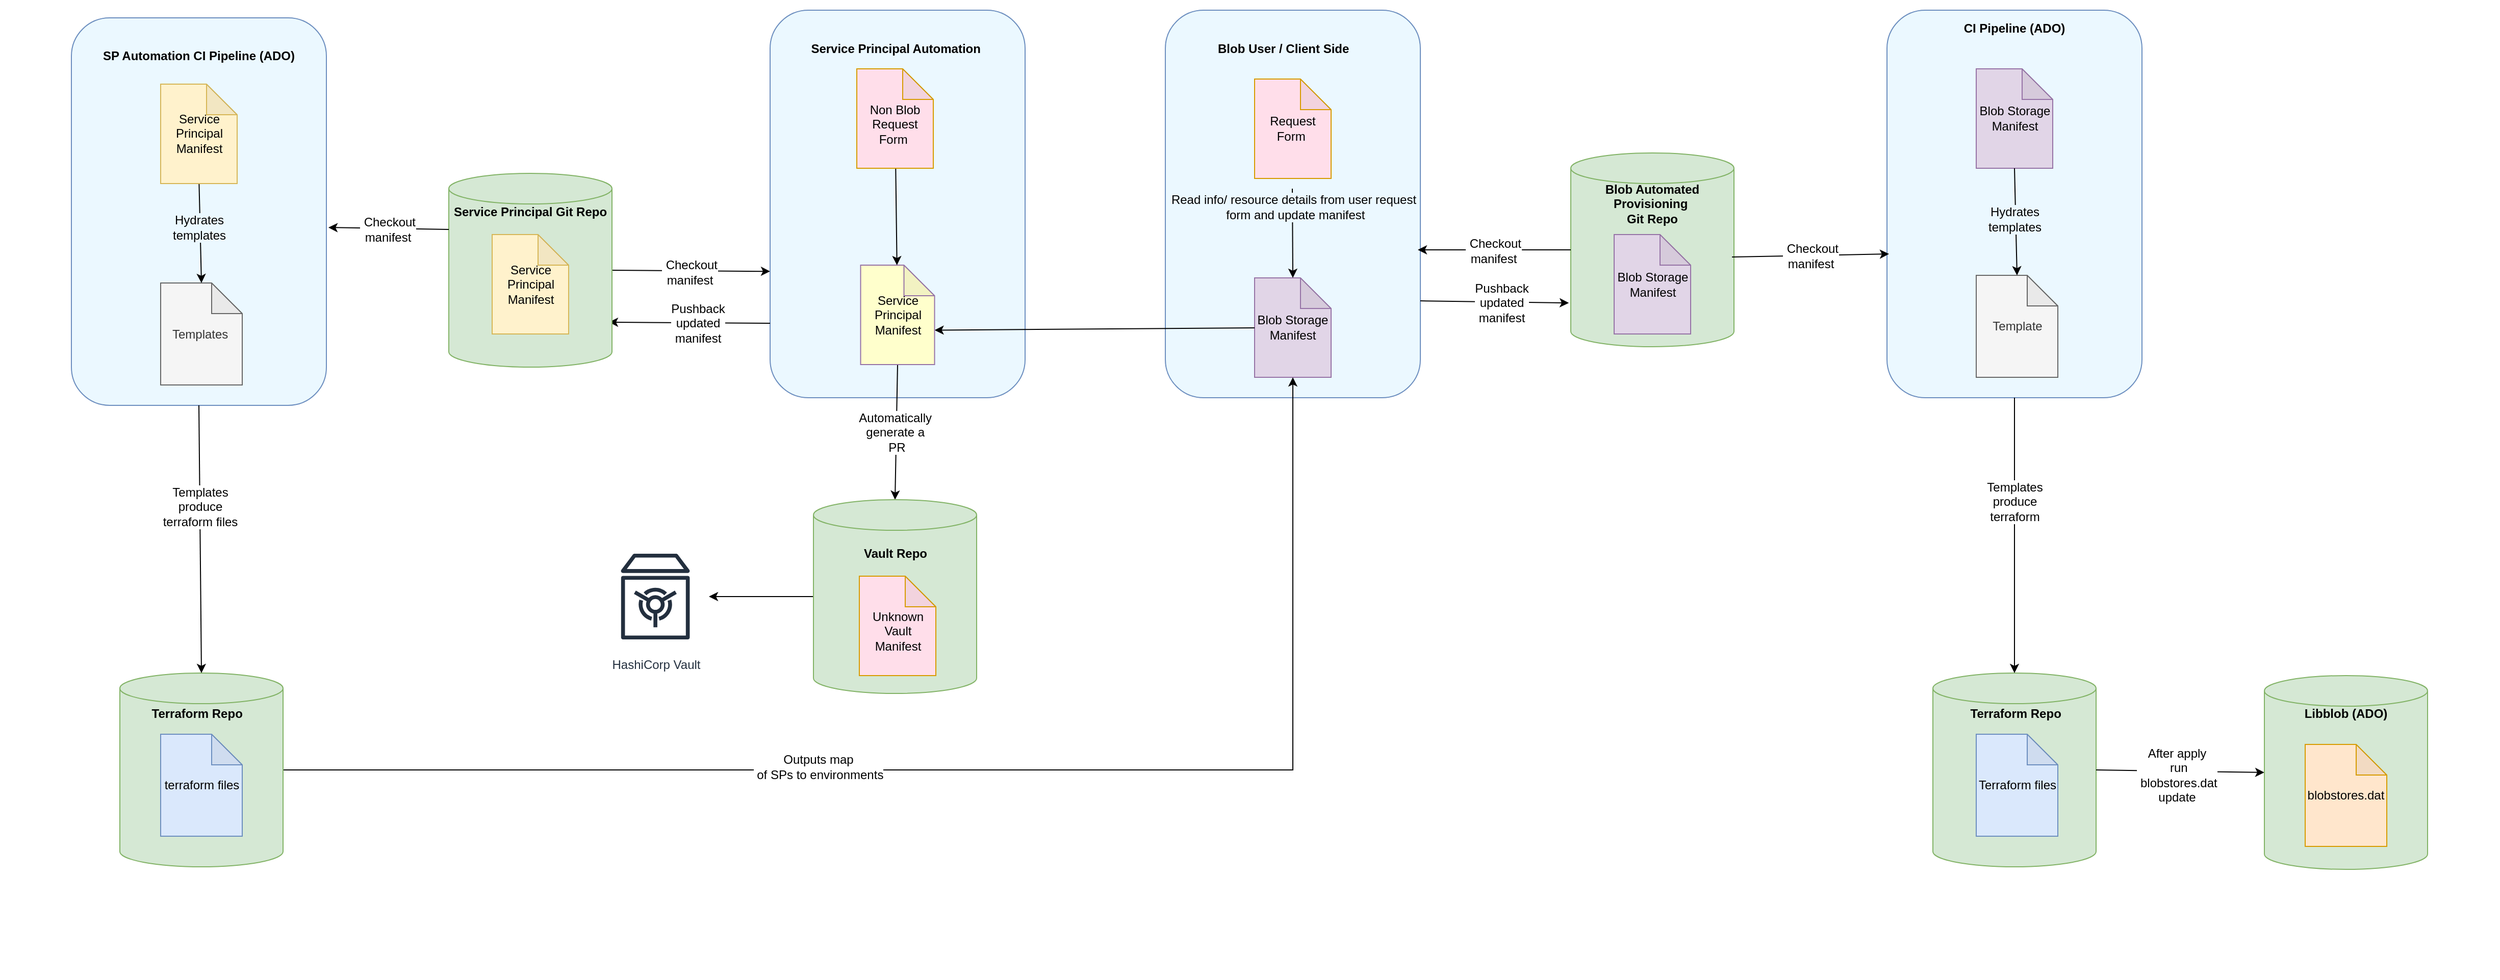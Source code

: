 <mxfile version="20.3.6" type="github">
  <diagram id="5fx1KnYHxtjRHMJQop8Q" name="Page-1">
    <mxGraphModel dx="2912" dy="1065" grid="1" gridSize="10" guides="1" tooltips="1" connect="1" arrows="1" fold="1" page="1" pageScale="1" pageWidth="850" pageHeight="1100" background="#ffffff" math="0" shadow="0">
      <root>
        <mxCell id="0" />
        <mxCell id="1" parent="0" />
        <mxCell id="97Ysu-zJNFPGAkoGWPqu-56" value="" style="rounded=0;whiteSpace=wrap;html=1;labelBackgroundColor=none;strokeColor=none;fontSize=12;" parent="1" vertex="1">
          <mxGeometry x="-800" y="110" width="2450" height="960" as="geometry" />
        </mxCell>
        <mxCell id="1xDmvpwKd0i19dfhEDCs-4" value="" style="rounded=1;whiteSpace=wrap;html=1;fontStyle=1;strokeColor=#6c8ebf;fillColor=#EBF8FF;fontSize=12;" parent="1" vertex="1">
          <mxGeometry x="-45" y="120" width="250" height="380" as="geometry" />
        </mxCell>
        <mxCell id="97Ysu-zJNFPGAkoGWPqu-46" value="" style="rounded=1;whiteSpace=wrap;html=1;fontStyle=1;strokeColor=#6c8ebf;fillColor=#EBF8FF;fontSize=12;" parent="1" vertex="1">
          <mxGeometry x="342.5" y="120" width="250" height="380" as="geometry" />
        </mxCell>
        <mxCell id="97Ysu-zJNFPGAkoGWPqu-33" value="" style="shape=cylinder3;whiteSpace=wrap;html=1;boundedLbl=1;backgroundOutline=1;size=15;fillColor=#d5e8d4;strokeColor=#82b366;fontSize=12;" parent="1" vertex="1">
          <mxGeometry x="1095" y="770" width="160" height="190" as="geometry" />
        </mxCell>
        <mxCell id="97Ysu-zJNFPGAkoGWPqu-1" value="" style="shape=cylinder3;whiteSpace=wrap;html=1;boundedLbl=1;backgroundOutline=1;size=15;fillColor=#d5e8d4;strokeColor=#82b366;fontSize=12;" parent="1" vertex="1">
          <mxGeometry x="740" y="260" width="160" height="190" as="geometry" />
        </mxCell>
        <mxCell id="97Ysu-zJNFPGAkoGWPqu-2" value="&lt;h5 style=&quot;font-size: 12px;&quot;&gt;Blob Automated Provisioning&amp;nbsp;&lt;br style=&quot;font-size: 12px;&quot;&gt;Git Repo&lt;/h5&gt;" style="text;html=1;strokeColor=none;fillColor=none;align=center;verticalAlign=middle;whiteSpace=wrap;rounded=0;fontSize=12;" parent="1" vertex="1">
          <mxGeometry x="740" y="300" width="160" height="20" as="geometry" />
        </mxCell>
        <mxCell id="97Ysu-zJNFPGAkoGWPqu-6" value="&lt;h4 style=&quot;font-size: 12px;&quot;&gt;Blob User / Client Side&amp;nbsp;&lt;/h4&gt;" style="text;html=1;strokeColor=none;fillColor=none;align=center;verticalAlign=middle;whiteSpace=wrap;rounded=0;fontSize=12;" parent="1" vertex="1">
          <mxGeometry x="360" y="147.5" width="200" height="20" as="geometry" />
        </mxCell>
        <mxCell id="97Ysu-zJNFPGAkoGWPqu-7" value="Blob Storage Manifest" style="shape=note;whiteSpace=wrap;html=1;backgroundOutline=1;darkOpacity=0.05;fillColor=#e1d5e7;strokeColor=#9673a6;fontSize=12;" parent="1" vertex="1">
          <mxGeometry x="782.5" y="340" width="75" height="97.5" as="geometry" />
        </mxCell>
        <mxCell id="97Ysu-zJNFPGAkoGWPqu-10" style="edgeStyle=orthogonalEdgeStyle;rounded=0;orthogonalLoop=1;jettySize=auto;html=1;exitX=0.5;exitY=1;exitDx=0;exitDy=0;fontSize=12;" parent="1" edge="1">
          <mxGeometry relative="1" as="geometry">
            <mxPoint x="670" y="350" as="sourcePoint" />
            <mxPoint x="670" y="350" as="targetPoint" />
          </mxGeometry>
        </mxCell>
        <mxCell id="97Ysu-zJNFPGAkoGWPqu-11" value="Blob Storage Manifest" style="shape=note;whiteSpace=wrap;html=1;backgroundOutline=1;darkOpacity=0.05;fillColor=#e1d5e7;strokeColor=#9673a6;fontSize=12;" parent="1" vertex="1">
          <mxGeometry x="430" y="382.5" width="75" height="97.5" as="geometry" />
        </mxCell>
        <mxCell id="97Ysu-zJNFPGAkoGWPqu-12" value="Request Form&amp;nbsp;" style="shape=note;whiteSpace=wrap;html=1;backgroundOutline=1;darkOpacity=0.05;strokeColor=#d79b00;fillColor=#FFDEEA;fontSize=12;" parent="1" vertex="1">
          <mxGeometry x="430" y="187.5" width="75" height="97.5" as="geometry" />
        </mxCell>
        <mxCell id="97Ysu-zJNFPGAkoGWPqu-17" value="" style="rounded=1;whiteSpace=wrap;html=1;fontStyle=1;strokeColor=#6c8ebf;fillColor=#EBF8FF;fontSize=12;" parent="1" vertex="1">
          <mxGeometry x="1050" y="120" width="250" height="380" as="geometry" />
        </mxCell>
        <mxCell id="97Ysu-zJNFPGAkoGWPqu-19" value="" style="endArrow=classic;html=1;exitX=0;exitY=0.5;exitDx=0;exitDy=0;exitPerimeter=0;fontSize=12;" parent="1" edge="1" source="97Ysu-zJNFPGAkoGWPqu-1">
          <mxGeometry width="50" height="50" relative="1" as="geometry">
            <mxPoint x="720" y="358.25" as="sourcePoint" />
            <mxPoint x="590" y="355" as="targetPoint" />
          </mxGeometry>
        </mxCell>
        <mxCell id="97Ysu-zJNFPGAkoGWPqu-62" value="&lt;span style=&quot;font-size: 12px;&quot;&gt;&amp;nbsp;Checkout&lt;/span&gt;&lt;br style=&quot;font-size: 12px;&quot;&gt;&lt;span style=&quot;font-size: 12px;&quot;&gt;manifest&lt;/span&gt;" style="edgeLabel;html=1;align=center;verticalAlign=middle;resizable=0;points=[];fontColor=#000000;labelBackgroundColor=#FFFFFF;fontSize=12;" parent="97Ysu-zJNFPGAkoGWPqu-19" vertex="1" connectable="0">
          <mxGeometry x="0.2" y="1" relative="1" as="geometry">
            <mxPoint x="14" as="offset" />
          </mxGeometry>
        </mxCell>
        <mxCell id="97Ysu-zJNFPGAkoGWPqu-21" value="&lt;span style=&quot;font-size: 12px;&quot;&gt;&amp;nbsp;Checkout&lt;br style=&quot;font-size: 12px;&quot;&gt;manifest&lt;br style=&quot;font-size: 12px;&quot;&gt;&lt;/span&gt;" style="endArrow=classic;html=1;exitX=0.988;exitY=0.537;exitDx=0;exitDy=0;exitPerimeter=0;entryX=0.008;entryY=0.629;entryDx=0;entryDy=0;entryPerimeter=0;fontSize=12;" parent="1" edge="1" target="97Ysu-zJNFPGAkoGWPqu-17" source="97Ysu-zJNFPGAkoGWPqu-1">
          <mxGeometry width="50" height="50" relative="1" as="geometry">
            <mxPoint x="920" y="360" as="sourcePoint" />
            <mxPoint x="1030" y="360" as="targetPoint" />
          </mxGeometry>
        </mxCell>
        <mxCell id="97Ysu-zJNFPGAkoGWPqu-23" value="&lt;h4 style=&quot;font-size: 12px;&quot;&gt;CI Pipeline (ADO)&lt;/h4&gt;" style="text;html=1;strokeColor=none;fillColor=none;align=center;verticalAlign=middle;whiteSpace=wrap;rounded=0;fontSize=12;" parent="1" vertex="1">
          <mxGeometry x="1065" y="127.5" width="220" height="20" as="geometry" />
        </mxCell>
        <mxCell id="97Ysu-zJNFPGAkoGWPqu-24" value="Blob Storage Manifest" style="shape=note;whiteSpace=wrap;html=1;backgroundOutline=1;darkOpacity=0.05;fillColor=#e1d5e7;strokeColor=#9673a6;fontSize=12;" parent="1" vertex="1">
          <mxGeometry x="1137.5" y="177.5" width="75" height="97.5" as="geometry" />
        </mxCell>
        <mxCell id="97Ysu-zJNFPGAkoGWPqu-27" value="Template" style="shape=note;whiteSpace=wrap;html=1;backgroundOutline=1;darkOpacity=0.05;fillColor=#f5f5f5;strokeColor=#666666;fontColor=#333333;fontSize=12;" parent="1" vertex="1">
          <mxGeometry x="1137.5" y="380" width="80" height="100" as="geometry" />
        </mxCell>
        <mxCell id="97Ysu-zJNFPGAkoGWPqu-30" value="" style="endArrow=classic;html=1;exitX=0.5;exitY=1;exitDx=0;exitDy=0;entryX=0.5;entryY=0;entryDx=0;entryDy=0;entryPerimeter=0;fontSize=12;" parent="1" edge="1" target="97Ysu-zJNFPGAkoGWPqu-33" source="97Ysu-zJNFPGAkoGWPqu-17">
          <mxGeometry width="50" height="50" relative="1" as="geometry">
            <mxPoint x="1174.5" y="657.5" as="sourcePoint" />
            <mxPoint x="1174.5" y="747.5" as="targetPoint" />
          </mxGeometry>
        </mxCell>
        <mxCell id="97Ysu-zJNFPGAkoGWPqu-39" value="Templates &lt;br style=&quot;font-size: 12px;&quot;&gt;produce &lt;br style=&quot;font-size: 12px;&quot;&gt;terraform" style="edgeLabel;html=1;align=center;verticalAlign=middle;resizable=0;points=[];fontSize=12;" parent="97Ysu-zJNFPGAkoGWPqu-30" vertex="1" connectable="0">
          <mxGeometry x="-0.244" relative="1" as="geometry">
            <mxPoint as="offset" />
          </mxGeometry>
        </mxCell>
        <mxCell id="97Ysu-zJNFPGAkoGWPqu-32" value="Terraform files" style="shape=note;whiteSpace=wrap;html=1;backgroundOutline=1;darkOpacity=0.05;fillColor=#dae8fc;strokeColor=#6c8ebf;fontSize=12;" parent="1" vertex="1">
          <mxGeometry x="1137.5" y="830" width="80" height="100" as="geometry" />
        </mxCell>
        <mxCell id="97Ysu-zJNFPGAkoGWPqu-34" value="&lt;h5 style=&quot;font-size: 12px;&quot;&gt;Terraform Repo&amp;nbsp;&lt;/h5&gt;" style="text;html=1;strokeColor=none;fillColor=none;align=center;verticalAlign=middle;whiteSpace=wrap;rounded=0;fontSize=12;" parent="1" vertex="1">
          <mxGeometry x="1097.5" y="800" width="160" height="20" as="geometry" />
        </mxCell>
        <mxCell id="97Ysu-zJNFPGAkoGWPqu-41" value="" style="endArrow=classic;html=1;entryX=0.5;entryY=0;entryDx=0;entryDy=0;entryPerimeter=0;fontSize=12;" parent="1" target="97Ysu-zJNFPGAkoGWPqu-11" edge="1">
          <mxGeometry width="50" height="50" relative="1" as="geometry">
            <mxPoint x="467" y="295" as="sourcePoint" />
            <mxPoint x="467" y="375" as="targetPoint" />
          </mxGeometry>
        </mxCell>
        <mxCell id="97Ysu-zJNFPGAkoGWPqu-58" value="&lt;span style=&quot;font-size: 12px;&quot;&gt;Read info/ resource details from user request&lt;br style=&quot;font-size: 12px;&quot;&gt;&amp;nbsp;form&amp;nbsp;&lt;/span&gt;&lt;span style=&quot;font-size: 12px;&quot;&gt;and update manifest&lt;/span&gt;" style="edgeLabel;html=1;align=center;verticalAlign=middle;resizable=0;points=[];fontColor=#000000;labelBackgroundColor=#EBF8FF;fontSize=12;" parent="97Ysu-zJNFPGAkoGWPqu-41" vertex="1" connectable="0">
          <mxGeometry x="-0.2" y="-2" relative="1" as="geometry">
            <mxPoint x="3" y="-17" as="offset" />
          </mxGeometry>
        </mxCell>
        <mxCell id="97Ysu-zJNFPGAkoGWPqu-44" value="" style="endArrow=classic;html=1;entryX=0.5;entryY=0;entryDx=0;entryDy=0;entryPerimeter=0;exitX=0.5;exitY=1;exitDx=0;exitDy=0;exitPerimeter=0;fontSize=12;" parent="1" edge="1" target="97Ysu-zJNFPGAkoGWPqu-27" source="97Ysu-zJNFPGAkoGWPqu-24">
          <mxGeometry width="50" height="50" relative="1" as="geometry">
            <mxPoint x="1174.5" y="280" as="sourcePoint" />
            <mxPoint x="1174.5" y="370" as="targetPoint" />
          </mxGeometry>
        </mxCell>
        <mxCell id="97Ysu-zJNFPGAkoGWPqu-57" value="&lt;span style=&quot;color: rgb(0, 0, 0); font-family: helvetica; font-size: 12px; font-style: normal; font-weight: 400; letter-spacing: normal; text-align: center; text-indent: 0px; text-transform: none; word-spacing: 0px; display: inline; float: none;&quot;&gt;Hydrates&lt;/span&gt;&lt;br style=&quot;color: rgb(0, 0, 0); font-family: helvetica; font-size: 12px; font-style: normal; font-weight: 400; letter-spacing: normal; text-align: center; text-indent: 0px; text-transform: none; word-spacing: 0px;&quot;&gt;&lt;font face=&quot;helvetica&quot; style=&quot;font-size: 12px;&quot;&gt;&lt;span style=&quot;font-size: 12px;&quot;&gt;templates&lt;/span&gt;&lt;/font&gt;" style="edgeLabel;html=1;align=center;verticalAlign=middle;resizable=0;points=[];fontColor=#000000;labelBackgroundColor=#EBF8FF;fontSize=12;" parent="97Ysu-zJNFPGAkoGWPqu-44" vertex="1" connectable="0">
          <mxGeometry x="-0.044" y="-1" relative="1" as="geometry">
            <mxPoint as="offset" />
          </mxGeometry>
        </mxCell>
        <mxCell id="97Ysu-zJNFPGAkoGWPqu-59" value="" style="endArrow=classic;html=1;strokeWidth=1;exitX=1;exitY=0.75;exitDx=0;exitDy=0;entryX=-0.012;entryY=0.774;entryDx=0;entryDy=0;entryPerimeter=0;fontSize=12;" parent="1" edge="1" target="97Ysu-zJNFPGAkoGWPqu-1" source="97Ysu-zJNFPGAkoGWPqu-46">
          <mxGeometry width="50" height="50" relative="1" as="geometry">
            <mxPoint x="610" y="410" as="sourcePoint" />
            <mxPoint x="720" y="410" as="targetPoint" />
          </mxGeometry>
        </mxCell>
        <mxCell id="97Ysu-zJNFPGAkoGWPqu-61" value="Pushback &lt;br style=&quot;font-size: 12px;&quot;&gt;updated &lt;br style=&quot;font-size: 12px;&quot;&gt;manifest" style="edgeLabel;html=1;align=center;verticalAlign=middle;resizable=0;points=[];fontColor=#000000;fontSize=12;" parent="97Ysu-zJNFPGAkoGWPqu-59" vertex="1" connectable="0">
          <mxGeometry x="0.236" relative="1" as="geometry">
            <mxPoint x="-11" as="offset" />
          </mxGeometry>
        </mxCell>
        <mxCell id="sDYXM3PJCPHO03Bxwu59-3" value="&lt;h4 style=&quot;font-size: 12px;&quot;&gt;Service Principal Automation&amp;nbsp;&lt;/h4&gt;" style="text;html=1;strokeColor=none;fillColor=none;align=center;verticalAlign=middle;whiteSpace=wrap;rounded=0;fontSize=12;" parent="1" vertex="1">
          <mxGeometry x="-20" y="147.5" width="200" height="20" as="geometry" />
        </mxCell>
        <mxCell id="1xDmvpwKd0i19dfhEDCs-3" style="rounded=0;orthogonalLoop=1;jettySize=auto;html=1;exitX=0;exitY=0;exitDx=72.5;exitDy=63.75;exitPerimeter=0;startArrow=classic;startFill=1;endArrow=none;endFill=0;fontSize=12;" parent="1" source="sDYXM3PJCPHO03Bxwu59-4" target="97Ysu-zJNFPGAkoGWPqu-11" edge="1">
          <mxGeometry relative="1" as="geometry" />
        </mxCell>
        <mxCell id="v7suImzw2IKG3KuPnK13-8" value="Automatically&amp;nbsp;&lt;br style=&quot;font-size: 12px;&quot;&gt;generate a&amp;nbsp;&lt;br style=&quot;font-size: 12px;&quot;&gt;PR" style="edgeStyle=none;rounded=0;orthogonalLoop=1;jettySize=auto;html=1;exitX=0.5;exitY=1;exitDx=0;exitDy=0;exitPerimeter=0;entryX=0.5;entryY=0;entryDx=0;entryDy=0;entryPerimeter=0;fontSize=12;" edge="1" parent="1" source="sDYXM3PJCPHO03Bxwu59-4" target="v7suImzw2IKG3KuPnK13-6">
          <mxGeometry relative="1" as="geometry" />
        </mxCell>
        <mxCell id="sDYXM3PJCPHO03Bxwu59-4" value="Service Principal Manifest" style="shape=note;whiteSpace=wrap;html=1;backgroundOutline=1;darkOpacity=0.05;fillColor=#FFFFCC;strokeColor=#9673a6;fontSize=12;" parent="1" vertex="1">
          <mxGeometry x="43.75" y="370" width="72.5" height="97.5" as="geometry" />
        </mxCell>
        <mxCell id="sDYXM3PJCPHO03Bxwu59-11" value="&lt;h4 style=&quot;font-size: 12px;&quot;&gt;&lt;br style=&quot;font-size: 12px;&quot;&gt;&lt;/h4&gt;" style="text;html=1;strokeColor=none;fillColor=none;align=center;verticalAlign=middle;whiteSpace=wrap;rounded=0;fontSize=12;" parent="1" vertex="1">
          <mxGeometry x="1355" y="692.5" width="220" height="20" as="geometry" />
        </mxCell>
        <mxCell id="sDYXM3PJCPHO03Bxwu59-12" value="&lt;span style=&quot;font-size: 12px;&quot;&gt;After apply&lt;br style=&quot;font-size: 12px;&quot;&gt;&amp;nbsp;run&lt;br style=&quot;font-size: 12px;&quot;&gt;&amp;nbsp;blobstores.dat &lt;br style=&quot;font-size: 12px;&quot;&gt;update&lt;br style=&quot;font-size: 12px;&quot;&gt;&lt;/span&gt;" style="endArrow=classic;html=1;exitX=1;exitY=0.5;exitDx=0;exitDy=0;exitPerimeter=0;entryX=0;entryY=0.5;entryDx=0;entryDy=0;entryPerimeter=0;fontSize=12;" parent="1" source="97Ysu-zJNFPGAkoGWPqu-33" edge="1" target="v7suImzw2IKG3KuPnK13-9">
          <mxGeometry x="-0.035" y="-4" width="50" height="50" relative="1" as="geometry">
            <mxPoint x="1260" y="685" as="sourcePoint" />
            <mxPoint x="1407.9" y="862.08" as="targetPoint" />
            <mxPoint as="offset" />
          </mxGeometry>
        </mxCell>
        <mxCell id="1xDmvpwKd0i19dfhEDCs-6" value="" style="edgeStyle=none;rounded=0;orthogonalLoop=1;jettySize=auto;html=1;startArrow=none;startFill=0;endArrow=classic;endFill=1;fontSize=12;" parent="1" source="1xDmvpwKd0i19dfhEDCs-5" target="sDYXM3PJCPHO03Bxwu59-4" edge="1">
          <mxGeometry relative="1" as="geometry" />
        </mxCell>
        <mxCell id="1xDmvpwKd0i19dfhEDCs-5" value="Non Blob Request Form&amp;nbsp;" style="shape=note;whiteSpace=wrap;html=1;backgroundOutline=1;darkOpacity=0.05;strokeColor=#d79b00;fillColor=#FFDEEA;verticalAlign=middle;spacing=2;spacingBottom=-11;fontSize=12;" parent="1" vertex="1">
          <mxGeometry x="40" y="177.5" width="75" height="97.5" as="geometry" />
        </mxCell>
        <mxCell id="1xDmvpwKd0i19dfhEDCs-38" value="" style="endArrow=none;html=1;startArrow=classic;startFill=1;endFill=0;entryX=1;entryY=0.5;entryDx=0;entryDy=0;entryPerimeter=0;exitX=0;exitY=0.674;exitDx=0;exitDy=0;exitPerimeter=0;fontSize=12;" parent="1" edge="1" target="1xDmvpwKd0i19dfhEDCs-42" source="1xDmvpwKd0i19dfhEDCs-4">
          <mxGeometry width="50" height="50" relative="1" as="geometry">
            <mxPoint x="-70" y="354.5" as="sourcePoint" />
            <mxPoint x="-180" y="354.5" as="targetPoint" />
          </mxGeometry>
        </mxCell>
        <mxCell id="1xDmvpwKd0i19dfhEDCs-39" value="&lt;span style=&quot;font-size: 12px;&quot;&gt;&amp;nbsp;Checkout&lt;/span&gt;&lt;br style=&quot;font-size: 12px;&quot;&gt;&lt;span style=&quot;font-size: 12px;&quot;&gt;manifest&lt;/span&gt;" style="edgeLabel;html=1;align=center;verticalAlign=middle;resizable=0;points=[];fontColor=#000000;labelBackgroundColor=#FFFFFF;fontSize=12;" parent="1xDmvpwKd0i19dfhEDCs-38" vertex="1" connectable="0">
          <mxGeometry x="0.2" y="1" relative="1" as="geometry">
            <mxPoint x="14" as="offset" />
          </mxGeometry>
        </mxCell>
        <mxCell id="1xDmvpwKd0i19dfhEDCs-40" value="" style="endArrow=none;html=1;strokeWidth=1;startArrow=classic;startFill=1;endFill=0;exitX=0.981;exitY=0.768;exitDx=0;exitDy=0;exitPerimeter=0;entryX=0;entryY=0.808;entryDx=0;entryDy=0;entryPerimeter=0;fontSize=12;" parent="1" edge="1" target="1xDmvpwKd0i19dfhEDCs-4" source="1xDmvpwKd0i19dfhEDCs-42">
          <mxGeometry width="50" height="50" relative="1" as="geometry">
            <mxPoint x="-180" y="416.5" as="sourcePoint" />
            <mxPoint x="-40" y="420" as="targetPoint" />
          </mxGeometry>
        </mxCell>
        <mxCell id="1xDmvpwKd0i19dfhEDCs-41" value="Pushback &lt;br style=&quot;font-size: 12px;&quot;&gt;updated &lt;br style=&quot;font-size: 12px;&quot;&gt;manifest" style="edgeLabel;html=1;align=center;verticalAlign=middle;resizable=0;points=[];fontColor=#000000;fontSize=12;" parent="1xDmvpwKd0i19dfhEDCs-40" vertex="1" connectable="0">
          <mxGeometry x="0.236" relative="1" as="geometry">
            <mxPoint x="-11" as="offset" />
          </mxGeometry>
        </mxCell>
        <mxCell id="1xDmvpwKd0i19dfhEDCs-42" value="" style="shape=cylinder3;whiteSpace=wrap;html=1;boundedLbl=1;backgroundOutline=1;size=15;fillColor=#d5e8d4;strokeColor=#82b366;fontSize=12;" parent="1" vertex="1">
          <mxGeometry x="-360" y="280" width="160" height="190" as="geometry" />
        </mxCell>
        <mxCell id="1xDmvpwKd0i19dfhEDCs-43" value="&lt;h5 style=&quot;font-size: 12px;&quot;&gt;Service Principal Git Repo&lt;/h5&gt;" style="text;html=1;strokeColor=none;fillColor=none;align=center;verticalAlign=middle;whiteSpace=wrap;rounded=0;fontSize=12;" parent="1" vertex="1">
          <mxGeometry x="-360" y="307.5" width="160" height="20" as="geometry" />
        </mxCell>
        <mxCell id="1xDmvpwKd0i19dfhEDCs-44" value="Service Principal Manifest" style="shape=note;whiteSpace=wrap;html=1;backgroundOutline=1;darkOpacity=0.05;fillColor=#fff2cc;strokeColor=#d6b656;fontSize=12;" parent="1" vertex="1">
          <mxGeometry x="-317.5" y="340" width="75" height="97.5" as="geometry" />
        </mxCell>
        <mxCell id="1xDmvpwKd0i19dfhEDCs-47" value="" style="endArrow=classic;html=1;startArrow=none;startFill=0;endFill=1;exitX=0;exitY=0;exitDx=0;exitDy=55;exitPerimeter=0;entryX=1.008;entryY=0.541;entryDx=0;entryDy=0;entryPerimeter=0;fontSize=12;" parent="1" edge="1" target="1xDmvpwKd0i19dfhEDCs-50" source="1xDmvpwKd0i19dfhEDCs-42">
          <mxGeometry width="50" height="50" relative="1" as="geometry">
            <mxPoint x="-370" y="354.5" as="sourcePoint" />
            <mxPoint x="-480" y="354.5" as="targetPoint" />
          </mxGeometry>
        </mxCell>
        <mxCell id="1xDmvpwKd0i19dfhEDCs-48" value="&lt;span style=&quot;font-size: 12px;&quot;&gt;&amp;nbsp;Checkout&lt;/span&gt;&lt;br style=&quot;font-size: 12px;&quot;&gt;&lt;span style=&quot;font-size: 12px;&quot;&gt;manifest&lt;/span&gt;" style="edgeLabel;html=1;align=center;verticalAlign=middle;resizable=0;points=[];fontColor=#000000;labelBackgroundColor=#FFFFFF;fontSize=12;" parent="1xDmvpwKd0i19dfhEDCs-47" vertex="1" connectable="0">
          <mxGeometry x="0.2" y="1" relative="1" as="geometry">
            <mxPoint x="11" as="offset" />
          </mxGeometry>
        </mxCell>
        <mxCell id="v7suImzw2IKG3KuPnK13-1" style="rounded=0;orthogonalLoop=1;jettySize=auto;html=1;exitX=1;exitY=0.5;exitDx=0;exitDy=0;exitPerimeter=0;entryX=0.5;entryY=1;entryDx=0;entryDy=0;entryPerimeter=0;edgeStyle=orthogonalEdgeStyle;fontSize=12;" edge="1" parent="1" source="1xDmvpwKd0i19dfhEDCs-49" target="97Ysu-zJNFPGAkoGWPqu-11">
          <mxGeometry relative="1" as="geometry">
            <Array as="points">
              <mxPoint x="468" y="865" />
            </Array>
          </mxGeometry>
        </mxCell>
        <mxCell id="1xDmvpwKd0i19dfhEDCs-49" value="" style="shape=cylinder3;whiteSpace=wrap;html=1;boundedLbl=1;backgroundOutline=1;size=15;fillColor=#d5e8d4;strokeColor=#82b366;fontSize=12;" parent="1" vertex="1">
          <mxGeometry x="-682.5" y="770" width="160" height="190" as="geometry" />
        </mxCell>
        <mxCell id="1xDmvpwKd0i19dfhEDCs-50" value="" style="rounded=1;whiteSpace=wrap;html=1;fontStyle=1;strokeColor=#6c8ebf;fillColor=#EBF8FF;fontSize=12;" parent="1" vertex="1">
          <mxGeometry x="-730" y="127.5" width="250" height="380" as="geometry" />
        </mxCell>
        <mxCell id="1xDmvpwKd0i19dfhEDCs-51" value="&lt;h4 style=&quot;font-size: 12px;&quot;&gt;SP Automation CI Pipeline (ADO)&lt;/h4&gt;" style="text;html=1;strokeColor=none;fillColor=none;align=center;verticalAlign=middle;whiteSpace=wrap;rounded=0;fontSize=12;" parent="1" vertex="1">
          <mxGeometry x="-715" y="155" width="220" height="20" as="geometry" />
        </mxCell>
        <mxCell id="1xDmvpwKd0i19dfhEDCs-53" value="Templates&amp;nbsp;" style="shape=note;whiteSpace=wrap;html=1;backgroundOutline=1;darkOpacity=0.05;fillColor=#f5f5f5;strokeColor=#666666;fontColor=#333333;fontSize=12;" parent="1" vertex="1">
          <mxGeometry x="-642.5" y="387.5" width="80" height="100" as="geometry" />
        </mxCell>
        <mxCell id="1xDmvpwKd0i19dfhEDCs-54" value="" style="endArrow=classic;html=1;entryX=0.5;entryY=0;entryDx=0;entryDy=0;entryPerimeter=0;exitX=0.5;exitY=1;exitDx=0;exitDy=0;fontSize=12;" parent="1" edge="1" target="1xDmvpwKd0i19dfhEDCs-49" source="1xDmvpwKd0i19dfhEDCs-50">
          <mxGeometry width="50" height="50" relative="1" as="geometry">
            <mxPoint x="-606.25" y="513.75" as="sourcePoint" />
            <mxPoint x="-603.75" y="776.25" as="targetPoint" />
          </mxGeometry>
        </mxCell>
        <mxCell id="1xDmvpwKd0i19dfhEDCs-55" value="Templates &lt;br style=&quot;font-size: 12px;&quot;&gt;produce &lt;br style=&quot;font-size: 12px;&quot;&gt;terraform files" style="edgeLabel;html=1;align=center;verticalAlign=middle;resizable=0;points=[];fontSize=12;" parent="1xDmvpwKd0i19dfhEDCs-54" vertex="1" connectable="0">
          <mxGeometry x="-0.244" relative="1" as="geometry">
            <mxPoint as="offset" />
          </mxGeometry>
        </mxCell>
        <mxCell id="1xDmvpwKd0i19dfhEDCs-57" value="terraform files" style="shape=note;whiteSpace=wrap;html=1;backgroundOutline=1;darkOpacity=0.05;fillColor=#dae8fc;strokeColor=#6c8ebf;fontSize=12;" parent="1" vertex="1">
          <mxGeometry x="-642.5" y="830" width="80" height="100" as="geometry" />
        </mxCell>
        <mxCell id="1xDmvpwKd0i19dfhEDCs-58" value="&lt;h5 style=&quot;font-size: 12px;&quot;&gt;Terraform Repo&amp;nbsp;&lt;/h5&gt;" style="text;html=1;strokeColor=none;fillColor=none;align=center;verticalAlign=middle;whiteSpace=wrap;rounded=0;fontSize=12;" parent="1" vertex="1">
          <mxGeometry x="-685" y="800" width="160" height="20" as="geometry" />
        </mxCell>
        <mxCell id="1xDmvpwKd0i19dfhEDCs-59" value="" style="endArrow=classic;html=1;entryX=0.5;entryY=0;entryDx=0;entryDy=0;entryPerimeter=0;exitX=0.5;exitY=1;exitDx=0;exitDy=0;exitPerimeter=0;fontSize=12;" parent="1" edge="1" target="1xDmvpwKd0i19dfhEDCs-53">
          <mxGeometry width="50" height="50" relative="1" as="geometry">
            <mxPoint x="-605" y="282.5" as="sourcePoint" />
            <mxPoint x="-606.12" y="377.5" as="targetPoint" />
          </mxGeometry>
        </mxCell>
        <mxCell id="1xDmvpwKd0i19dfhEDCs-60" value="&lt;span style=&quot;color: rgb(0, 0, 0); font-family: helvetica; font-size: 12px; font-style: normal; font-weight: 400; letter-spacing: normal; text-align: center; text-indent: 0px; text-transform: none; word-spacing: 0px; display: inline; float: none;&quot;&gt;Hydrates&lt;/span&gt;&lt;br style=&quot;color: rgb(0, 0, 0); font-family: helvetica; font-size: 12px; font-style: normal; font-weight: 400; letter-spacing: normal; text-align: center; text-indent: 0px; text-transform: none; word-spacing: 0px;&quot;&gt;&lt;span style=&quot;color: rgb(0, 0, 0); font-family: helvetica; font-size: 12px; font-style: normal; font-weight: 400; letter-spacing: normal; text-align: center; text-indent: 0px; text-transform: none; word-spacing: 0px; display: inline; float: none;&quot;&gt;&amp;nbsp;templates&amp;nbsp;&lt;/span&gt;" style="edgeLabel;html=1;align=center;verticalAlign=middle;resizable=0;points=[];fontColor=#000000;labelBackgroundColor=#EBF8FF;fontSize=12;" parent="1xDmvpwKd0i19dfhEDCs-59" vertex="1" connectable="0">
          <mxGeometry x="-0.044" y="-1" relative="1" as="geometry">
            <mxPoint as="offset" />
          </mxGeometry>
        </mxCell>
        <mxCell id="v7suImzw2IKG3KuPnK13-2" value="Outputs map&lt;br style=&quot;font-size: 12px;&quot;&gt;&amp;nbsp;of SPs to environments" style="edgeLabel;html=1;align=center;verticalAlign=middle;resizable=0;points=[];fontSize=12;" vertex="1" connectable="0" parent="1">
          <mxGeometry x="-10.0" y="850" as="geometry">
            <mxPoint x="12" y="12" as="offset" />
          </mxGeometry>
        </mxCell>
        <mxCell id="v7suImzw2IKG3KuPnK13-12" style="edgeStyle=none;rounded=0;orthogonalLoop=1;jettySize=auto;html=1;exitX=1;exitY=0.5;exitDx=0;exitDy=0;exitPerimeter=0;fontSize=12;" edge="1" parent="1" source="v7suImzw2IKG3KuPnK13-6" target="v7suImzw2IKG3KuPnK13-11">
          <mxGeometry relative="1" as="geometry" />
        </mxCell>
        <mxCell id="v7suImzw2IKG3KuPnK13-6" value="" style="shape=cylinder3;whiteSpace=wrap;html=1;boundedLbl=1;backgroundOutline=1;size=15;fillColor=#d5e8d4;strokeColor=#82b366;fontSize=12;" vertex="1" parent="1">
          <mxGeometry x="-2.5" y="600" width="160" height="190" as="geometry" />
        </mxCell>
        <mxCell id="v7suImzw2IKG3KuPnK13-7" value="&lt;h5 style=&quot;font-size: 12px;&quot;&gt;Vault Repo&lt;/h5&gt;" style="text;html=1;strokeColor=none;fillColor=none;align=center;verticalAlign=middle;whiteSpace=wrap;rounded=0;fontSize=12;" vertex="1" parent="1">
          <mxGeometry x="-2.5" y="642.5" width="160" height="20" as="geometry" />
        </mxCell>
        <mxCell id="v7suImzw2IKG3KuPnK13-9" value="" style="shape=cylinder3;whiteSpace=wrap;html=1;boundedLbl=1;backgroundOutline=1;size=15;fillColor=#d5e8d4;strokeColor=#82b366;fontSize=12;" vertex="1" parent="1">
          <mxGeometry x="1420" y="772.5" width="160" height="190" as="geometry" />
        </mxCell>
        <mxCell id="sDYXM3PJCPHO03Bxwu59-13" value="blobstores.dat" style="shape=note;whiteSpace=wrap;html=1;backgroundOutline=1;darkOpacity=0.05;fillColor=#ffe6cc;strokeColor=#d79b00;fontSize=12;" parent="1" vertex="1">
          <mxGeometry x="1460" y="840" width="80" height="100" as="geometry" />
        </mxCell>
        <mxCell id="sDYXM3PJCPHO03Bxwu59-18" value="&lt;h4 style=&quot;font-size: 12px;&quot;&gt;Libblob (ADO)&lt;/h4&gt;" style="text;html=1;strokeColor=none;fillColor=none;align=center;verticalAlign=middle;whiteSpace=wrap;rounded=0;fontSize=12;" parent="1" vertex="1">
          <mxGeometry x="1390" y="800" width="220" height="20" as="geometry" />
        </mxCell>
        <mxCell id="v7suImzw2IKG3KuPnK13-10" value="Unknown&lt;br style=&quot;font-size: 12px;&quot;&gt;Vault&lt;br style=&quot;font-size: 12px;&quot;&gt;Manifest" style="shape=note;whiteSpace=wrap;html=1;backgroundOutline=1;darkOpacity=0.05;strokeColor=#d79b00;fillColor=#FFDEEA;verticalAlign=middle;spacing=2;spacingBottom=-11;fontSize=12;" vertex="1" parent="1">
          <mxGeometry x="42.5" y="675" width="75" height="97.5" as="geometry" />
        </mxCell>
        <mxCell id="v7suImzw2IKG3KuPnK13-11" value="HashiCorp Vault" style="sketch=0;outlineConnect=0;fontColor=#232F3E;gradientColor=none;strokeColor=#232F3E;fillColor=#ffffff;dashed=0;verticalLabelPosition=bottom;verticalAlign=top;align=center;html=1;fontSize=12;fontStyle=0;aspect=fixed;shape=mxgraph.aws4.resourceIcon;resIcon=mxgraph.aws4.vault;" vertex="1" parent="1">
          <mxGeometry x="-210" y="642.5" width="105" height="105" as="geometry" />
        </mxCell>
        <mxCell id="v7suImzw2IKG3KuPnK13-13" value="Service Principal Manifest" style="shape=note;whiteSpace=wrap;html=1;backgroundOutline=1;darkOpacity=0.05;fillColor=#fff2cc;strokeColor=#d6b656;fontSize=12;" vertex="1" parent="1">
          <mxGeometry x="-642.5" y="192.5" width="75" height="97.5" as="geometry" />
        </mxCell>
      </root>
    </mxGraphModel>
  </diagram>
</mxfile>
